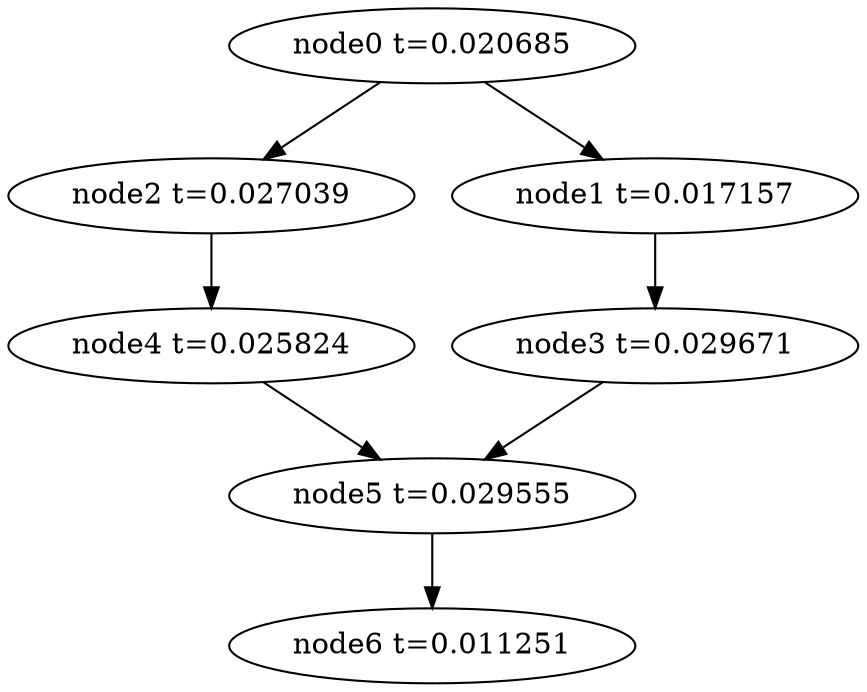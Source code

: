 digraph g{
	node6[label="node6 t=0.011251"]
	node5 -> node6
	node5[label="node5 t=0.029555"];
	node4 -> node5
	node4[label="node4 t=0.025824"];
	node3 -> node5
	node3[label="node3 t=0.029671"];
	node2 -> node4
	node2[label="node2 t=0.027039"];
	node1 -> node3
	node1[label="node1 t=0.017157"];
	node0 -> node2
	node0 -> node1
	node0[label="node0 t=0.020685"];
}
